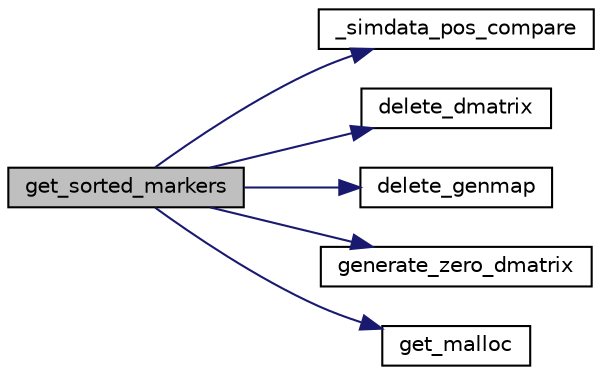 digraph "get_sorted_markers"
{
 // LATEX_PDF_SIZE
  edge [fontname="Helvetica",fontsize="10",labelfontname="Helvetica",labelfontsize="10"];
  node [fontname="Helvetica",fontsize="10",shape=record];
  rankdir="LR";
  Node1 [label="get_sorted_markers",height=0.2,width=0.4,color="black", fillcolor="grey75", style="filled", fontcolor="black",tooltip="Takes a SimData object, and sorts its markers, the rows of its parent gen AlleleMatrix (because they ..."];
  Node1 -> Node2 [color="midnightblue",fontsize="10",style="solid",fontname="Helvetica"];
  Node2 [label="_simdata_pos_compare",height=0.2,width=0.4,color="black", fillcolor="white", style="filled",URL="$group__supporters.html#ga80cab739edbd12bbd2ad1f9b77b27548",tooltip="Comparator function for qsort."];
  Node1 -> Node3 [color="midnightblue",fontsize="10",style="solid",fontname="Helvetica"];
  Node3 [label="delete_dmatrix",height=0.2,width=0.4,color="black", fillcolor="white", style="filled",URL="$group__deletors.html#gaaf6542d59034f88f9e1ec48e5f053c4a",tooltip="Deletes a DecimalMatrix and frees its memory."];
  Node1 -> Node4 [color="midnightblue",fontsize="10",style="solid",fontname="Helvetica"];
  Node4 [label="delete_genmap",height=0.2,width=0.4,color="black", fillcolor="white", style="filled",URL="$group__deletors.html#gaaf7e12b92ec0f93bb3bc2ec67155bc94",tooltip="Deletes a GeneticMap object and frees its memory."];
  Node1 -> Node5 [color="midnightblue",fontsize="10",style="solid",fontname="Helvetica"];
  Node5 [label="generate_zero_dmatrix",height=0.2,width=0.4,color="black", fillcolor="white", style="filled",URL="$group__maths.html#gabf3f578b0aa59d5b68ccd0738dd6a9d1",tooltip="Generates a matrix of c columns, r rows with all 0."];
  Node1 -> Node6 [color="midnightblue",fontsize="10",style="solid",fontname="Helvetica"];
  Node6 [label="get_malloc",height=0.2,width=0.4,color="black", fillcolor="white", style="filled",URL="$group__supporters.html#ga08d9e7703e6779d2122baa4309fca0ab",tooltip="Replace calls to malloc direct with this function, which errors and exits with status 2 if memory all..."];
}
